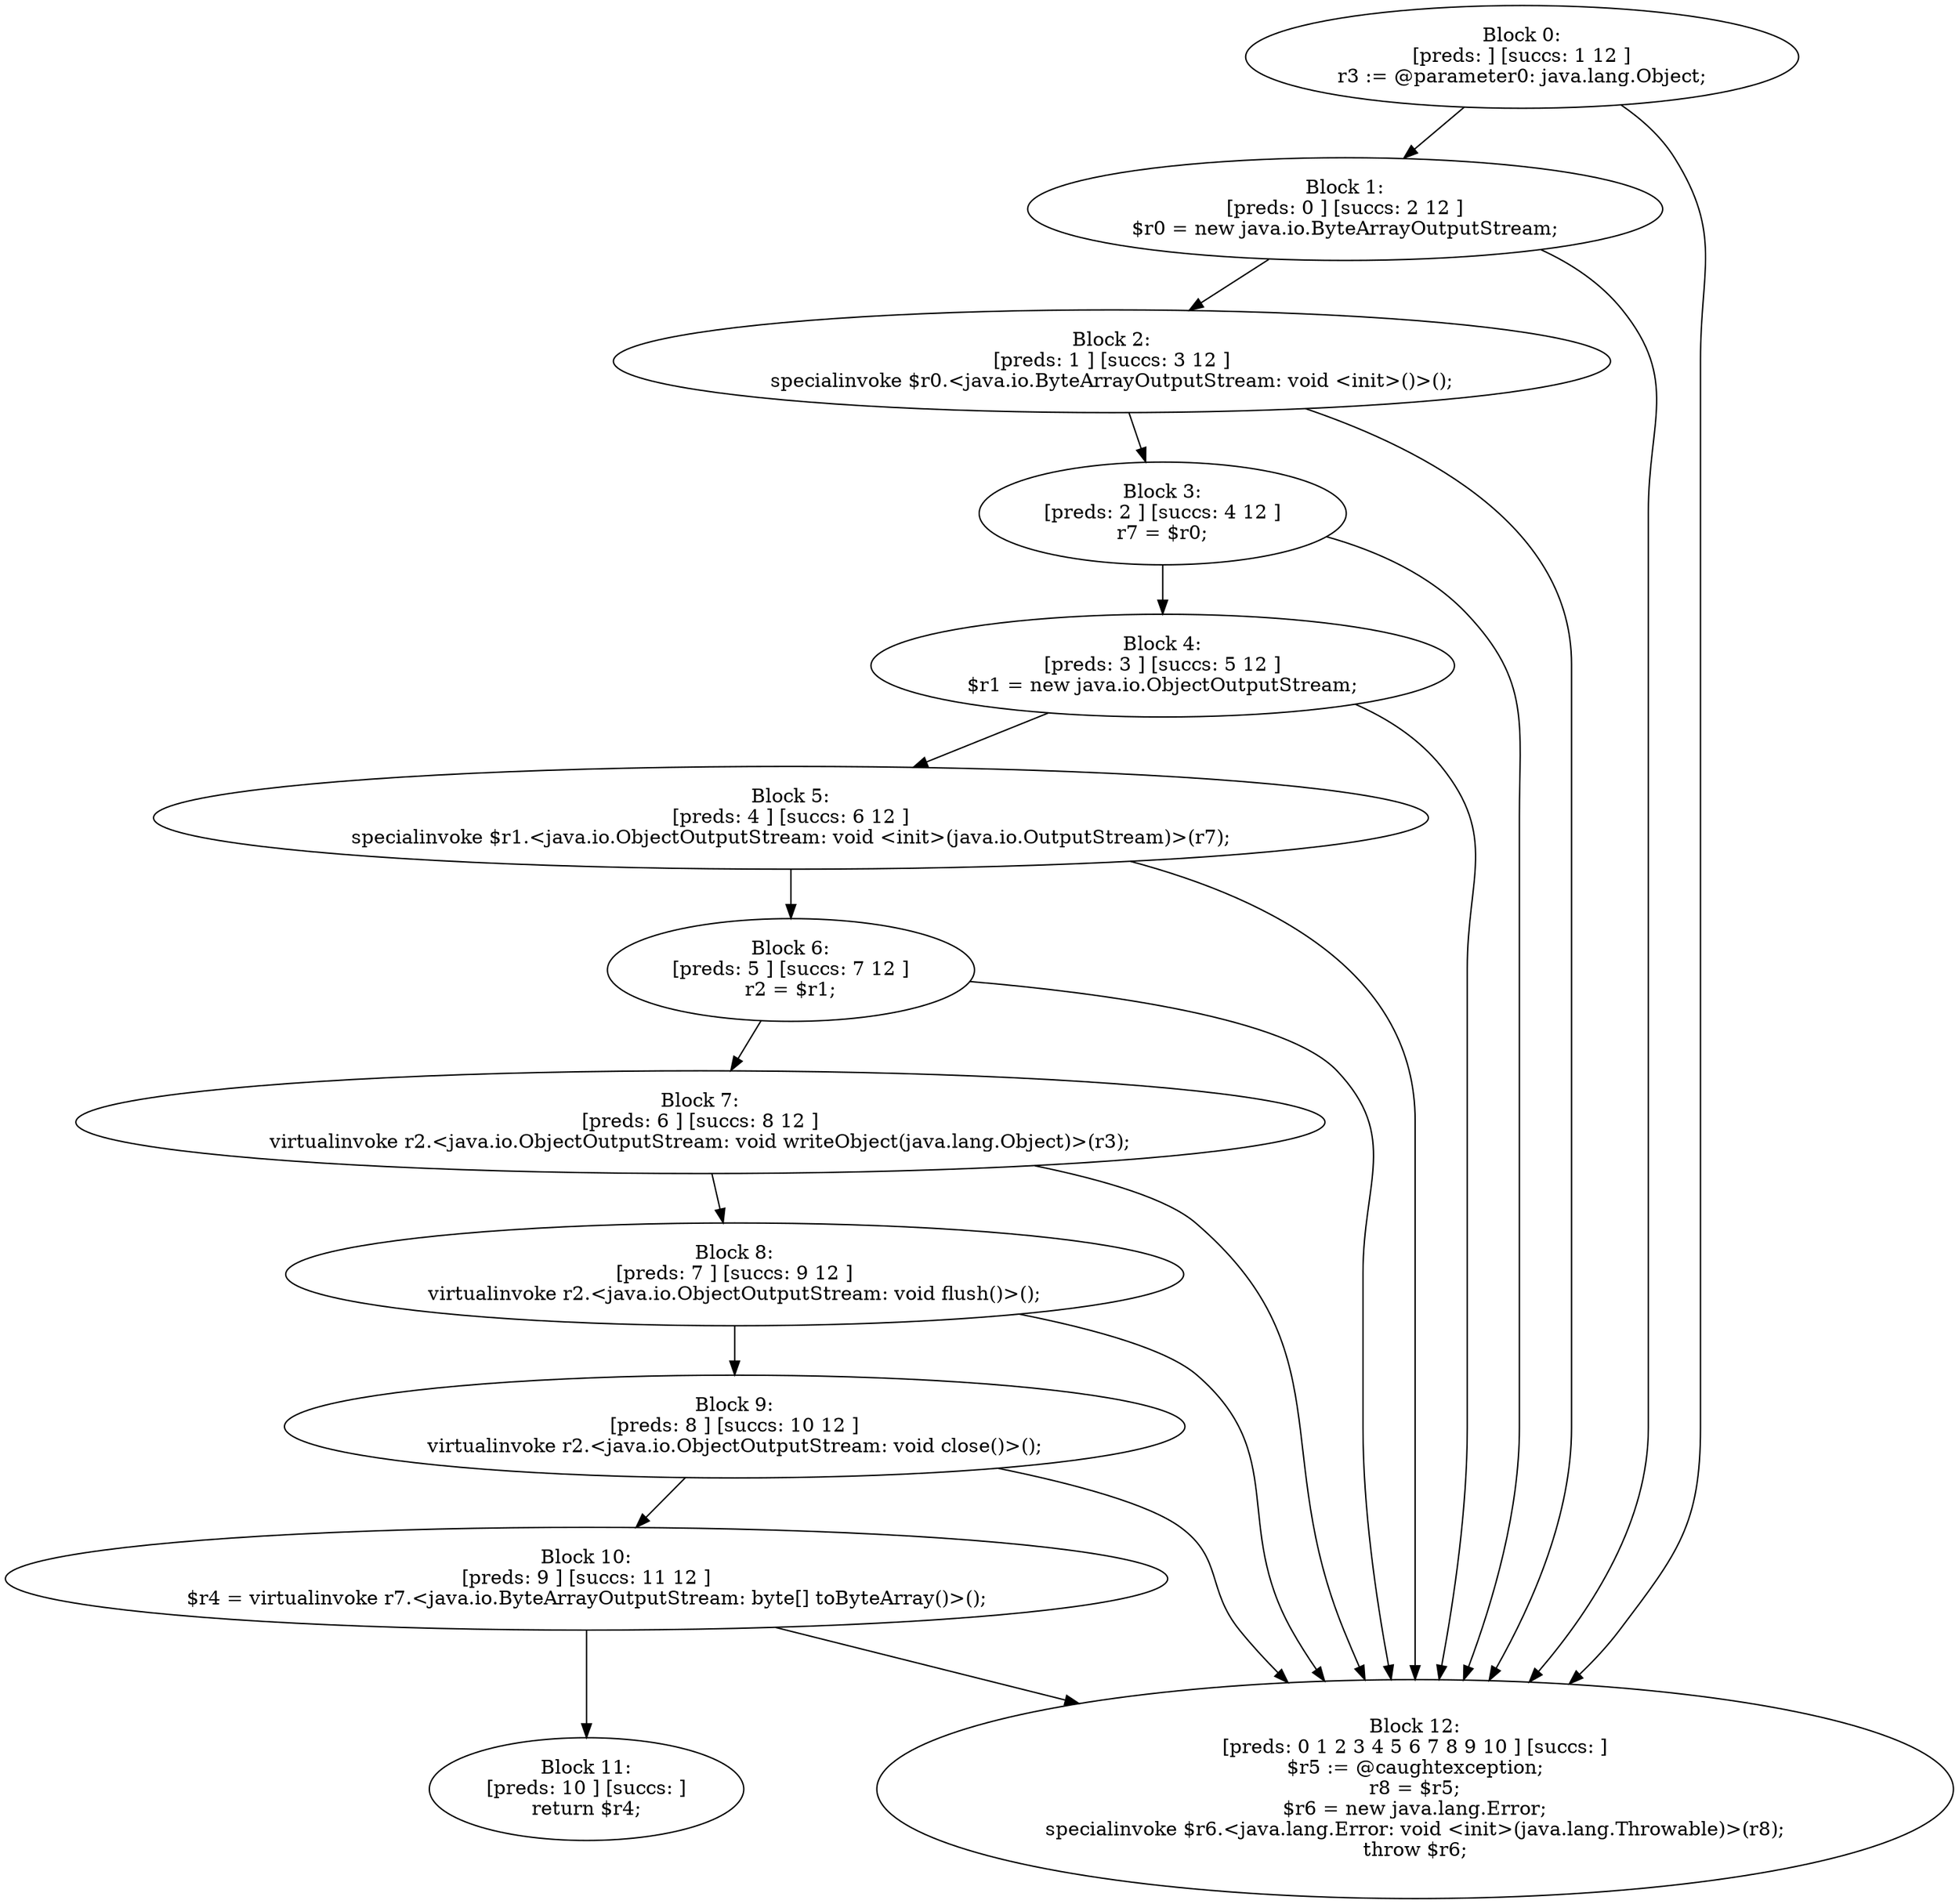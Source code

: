 digraph "unitGraph" {
    "Block 0:
[preds: ] [succs: 1 12 ]
r3 := @parameter0: java.lang.Object;
"
    "Block 1:
[preds: 0 ] [succs: 2 12 ]
$r0 = new java.io.ByteArrayOutputStream;
"
    "Block 2:
[preds: 1 ] [succs: 3 12 ]
specialinvoke $r0.<java.io.ByteArrayOutputStream: void <init>()>();
"
    "Block 3:
[preds: 2 ] [succs: 4 12 ]
r7 = $r0;
"
    "Block 4:
[preds: 3 ] [succs: 5 12 ]
$r1 = new java.io.ObjectOutputStream;
"
    "Block 5:
[preds: 4 ] [succs: 6 12 ]
specialinvoke $r1.<java.io.ObjectOutputStream: void <init>(java.io.OutputStream)>(r7);
"
    "Block 6:
[preds: 5 ] [succs: 7 12 ]
r2 = $r1;
"
    "Block 7:
[preds: 6 ] [succs: 8 12 ]
virtualinvoke r2.<java.io.ObjectOutputStream: void writeObject(java.lang.Object)>(r3);
"
    "Block 8:
[preds: 7 ] [succs: 9 12 ]
virtualinvoke r2.<java.io.ObjectOutputStream: void flush()>();
"
    "Block 9:
[preds: 8 ] [succs: 10 12 ]
virtualinvoke r2.<java.io.ObjectOutputStream: void close()>();
"
    "Block 10:
[preds: 9 ] [succs: 11 12 ]
$r4 = virtualinvoke r7.<java.io.ByteArrayOutputStream: byte[] toByteArray()>();
"
    "Block 11:
[preds: 10 ] [succs: ]
return $r4;
"
    "Block 12:
[preds: 0 1 2 3 4 5 6 7 8 9 10 ] [succs: ]
$r5 := @caughtexception;
r8 = $r5;
$r6 = new java.lang.Error;
specialinvoke $r6.<java.lang.Error: void <init>(java.lang.Throwable)>(r8);
throw $r6;
"
    "Block 0:
[preds: ] [succs: 1 12 ]
r3 := @parameter0: java.lang.Object;
"->"Block 1:
[preds: 0 ] [succs: 2 12 ]
$r0 = new java.io.ByteArrayOutputStream;
";
    "Block 0:
[preds: ] [succs: 1 12 ]
r3 := @parameter0: java.lang.Object;
"->"Block 12:
[preds: 0 1 2 3 4 5 6 7 8 9 10 ] [succs: ]
$r5 := @caughtexception;
r8 = $r5;
$r6 = new java.lang.Error;
specialinvoke $r6.<java.lang.Error: void <init>(java.lang.Throwable)>(r8);
throw $r6;
";
    "Block 1:
[preds: 0 ] [succs: 2 12 ]
$r0 = new java.io.ByteArrayOutputStream;
"->"Block 2:
[preds: 1 ] [succs: 3 12 ]
specialinvoke $r0.<java.io.ByteArrayOutputStream: void <init>()>();
";
    "Block 1:
[preds: 0 ] [succs: 2 12 ]
$r0 = new java.io.ByteArrayOutputStream;
"->"Block 12:
[preds: 0 1 2 3 4 5 6 7 8 9 10 ] [succs: ]
$r5 := @caughtexception;
r8 = $r5;
$r6 = new java.lang.Error;
specialinvoke $r6.<java.lang.Error: void <init>(java.lang.Throwable)>(r8);
throw $r6;
";
    "Block 2:
[preds: 1 ] [succs: 3 12 ]
specialinvoke $r0.<java.io.ByteArrayOutputStream: void <init>()>();
"->"Block 3:
[preds: 2 ] [succs: 4 12 ]
r7 = $r0;
";
    "Block 2:
[preds: 1 ] [succs: 3 12 ]
specialinvoke $r0.<java.io.ByteArrayOutputStream: void <init>()>();
"->"Block 12:
[preds: 0 1 2 3 4 5 6 7 8 9 10 ] [succs: ]
$r5 := @caughtexception;
r8 = $r5;
$r6 = new java.lang.Error;
specialinvoke $r6.<java.lang.Error: void <init>(java.lang.Throwable)>(r8);
throw $r6;
";
    "Block 3:
[preds: 2 ] [succs: 4 12 ]
r7 = $r0;
"->"Block 4:
[preds: 3 ] [succs: 5 12 ]
$r1 = new java.io.ObjectOutputStream;
";
    "Block 3:
[preds: 2 ] [succs: 4 12 ]
r7 = $r0;
"->"Block 12:
[preds: 0 1 2 3 4 5 6 7 8 9 10 ] [succs: ]
$r5 := @caughtexception;
r8 = $r5;
$r6 = new java.lang.Error;
specialinvoke $r6.<java.lang.Error: void <init>(java.lang.Throwable)>(r8);
throw $r6;
";
    "Block 4:
[preds: 3 ] [succs: 5 12 ]
$r1 = new java.io.ObjectOutputStream;
"->"Block 5:
[preds: 4 ] [succs: 6 12 ]
specialinvoke $r1.<java.io.ObjectOutputStream: void <init>(java.io.OutputStream)>(r7);
";
    "Block 4:
[preds: 3 ] [succs: 5 12 ]
$r1 = new java.io.ObjectOutputStream;
"->"Block 12:
[preds: 0 1 2 3 4 5 6 7 8 9 10 ] [succs: ]
$r5 := @caughtexception;
r8 = $r5;
$r6 = new java.lang.Error;
specialinvoke $r6.<java.lang.Error: void <init>(java.lang.Throwable)>(r8);
throw $r6;
";
    "Block 5:
[preds: 4 ] [succs: 6 12 ]
specialinvoke $r1.<java.io.ObjectOutputStream: void <init>(java.io.OutputStream)>(r7);
"->"Block 6:
[preds: 5 ] [succs: 7 12 ]
r2 = $r1;
";
    "Block 5:
[preds: 4 ] [succs: 6 12 ]
specialinvoke $r1.<java.io.ObjectOutputStream: void <init>(java.io.OutputStream)>(r7);
"->"Block 12:
[preds: 0 1 2 3 4 5 6 7 8 9 10 ] [succs: ]
$r5 := @caughtexception;
r8 = $r5;
$r6 = new java.lang.Error;
specialinvoke $r6.<java.lang.Error: void <init>(java.lang.Throwable)>(r8);
throw $r6;
";
    "Block 6:
[preds: 5 ] [succs: 7 12 ]
r2 = $r1;
"->"Block 7:
[preds: 6 ] [succs: 8 12 ]
virtualinvoke r2.<java.io.ObjectOutputStream: void writeObject(java.lang.Object)>(r3);
";
    "Block 6:
[preds: 5 ] [succs: 7 12 ]
r2 = $r1;
"->"Block 12:
[preds: 0 1 2 3 4 5 6 7 8 9 10 ] [succs: ]
$r5 := @caughtexception;
r8 = $r5;
$r6 = new java.lang.Error;
specialinvoke $r6.<java.lang.Error: void <init>(java.lang.Throwable)>(r8);
throw $r6;
";
    "Block 7:
[preds: 6 ] [succs: 8 12 ]
virtualinvoke r2.<java.io.ObjectOutputStream: void writeObject(java.lang.Object)>(r3);
"->"Block 8:
[preds: 7 ] [succs: 9 12 ]
virtualinvoke r2.<java.io.ObjectOutputStream: void flush()>();
";
    "Block 7:
[preds: 6 ] [succs: 8 12 ]
virtualinvoke r2.<java.io.ObjectOutputStream: void writeObject(java.lang.Object)>(r3);
"->"Block 12:
[preds: 0 1 2 3 4 5 6 7 8 9 10 ] [succs: ]
$r5 := @caughtexception;
r8 = $r5;
$r6 = new java.lang.Error;
specialinvoke $r6.<java.lang.Error: void <init>(java.lang.Throwable)>(r8);
throw $r6;
";
    "Block 8:
[preds: 7 ] [succs: 9 12 ]
virtualinvoke r2.<java.io.ObjectOutputStream: void flush()>();
"->"Block 9:
[preds: 8 ] [succs: 10 12 ]
virtualinvoke r2.<java.io.ObjectOutputStream: void close()>();
";
    "Block 8:
[preds: 7 ] [succs: 9 12 ]
virtualinvoke r2.<java.io.ObjectOutputStream: void flush()>();
"->"Block 12:
[preds: 0 1 2 3 4 5 6 7 8 9 10 ] [succs: ]
$r5 := @caughtexception;
r8 = $r5;
$r6 = new java.lang.Error;
specialinvoke $r6.<java.lang.Error: void <init>(java.lang.Throwable)>(r8);
throw $r6;
";
    "Block 9:
[preds: 8 ] [succs: 10 12 ]
virtualinvoke r2.<java.io.ObjectOutputStream: void close()>();
"->"Block 10:
[preds: 9 ] [succs: 11 12 ]
$r4 = virtualinvoke r7.<java.io.ByteArrayOutputStream: byte[] toByteArray()>();
";
    "Block 9:
[preds: 8 ] [succs: 10 12 ]
virtualinvoke r2.<java.io.ObjectOutputStream: void close()>();
"->"Block 12:
[preds: 0 1 2 3 4 5 6 7 8 9 10 ] [succs: ]
$r5 := @caughtexception;
r8 = $r5;
$r6 = new java.lang.Error;
specialinvoke $r6.<java.lang.Error: void <init>(java.lang.Throwable)>(r8);
throw $r6;
";
    "Block 10:
[preds: 9 ] [succs: 11 12 ]
$r4 = virtualinvoke r7.<java.io.ByteArrayOutputStream: byte[] toByteArray()>();
"->"Block 11:
[preds: 10 ] [succs: ]
return $r4;
";
    "Block 10:
[preds: 9 ] [succs: 11 12 ]
$r4 = virtualinvoke r7.<java.io.ByteArrayOutputStream: byte[] toByteArray()>();
"->"Block 12:
[preds: 0 1 2 3 4 5 6 7 8 9 10 ] [succs: ]
$r5 := @caughtexception;
r8 = $r5;
$r6 = new java.lang.Error;
specialinvoke $r6.<java.lang.Error: void <init>(java.lang.Throwable)>(r8);
throw $r6;
";
}
